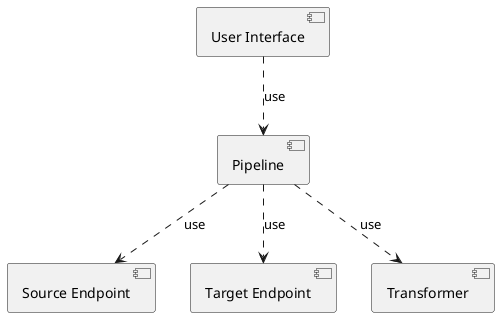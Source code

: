 @startuml

component [Source Endpoint] as se
component [Target Endpoint] as te
component [Transformer] as t
component [Pipeline] as p
component [User Interface] as ui

ui ..> p: use
p ..> se: use
p ..> te: use
p ..> t: use

@enduml